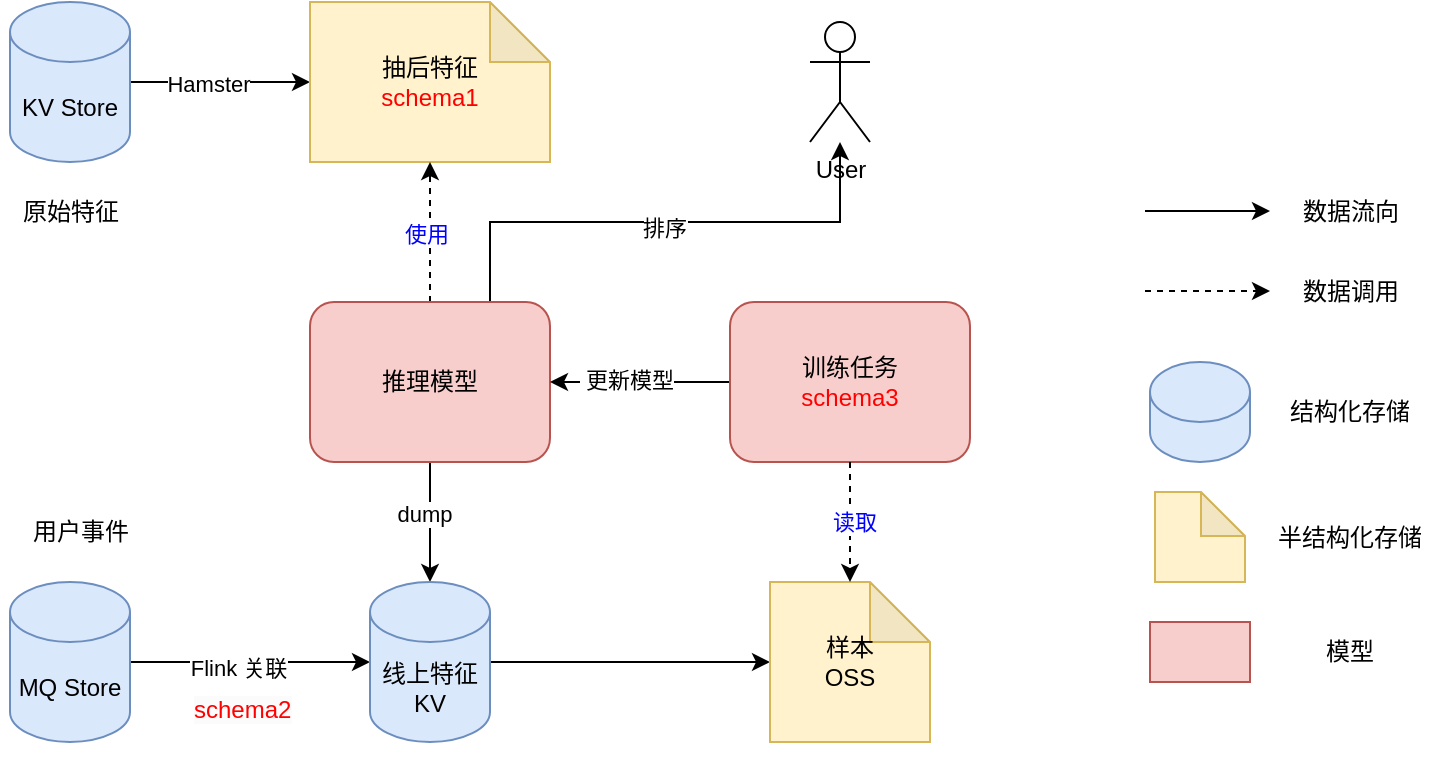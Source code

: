 <mxfile version="24.8.4">
  <diagram name="Page-1" id="qXRbhmsQQ-WjkEqmQHUM">
    <mxGraphModel dx="1026" dy="651" grid="1" gridSize="10" guides="1" tooltips="1" connect="1" arrows="1" fold="1" page="1" pageScale="1" pageWidth="850" pageHeight="1100" math="0" shadow="0">
      <root>
        <mxCell id="0" />
        <mxCell id="1" parent="0" />
        <mxCell id="yvtifQjkQSGxJQIHdGsD-57" value="" style="edgeStyle=orthogonalEdgeStyle;rounded=0;orthogonalLoop=1;jettySize=auto;html=1;" parent="1" source="yvtifQjkQSGxJQIHdGsD-2" target="yvtifQjkQSGxJQIHdGsD-6" edge="1">
          <mxGeometry relative="1" as="geometry" />
        </mxCell>
        <mxCell id="yvtifQjkQSGxJQIHdGsD-59" value="Hamster" style="edgeLabel;html=1;align=center;verticalAlign=middle;resizable=0;points=[];" parent="yvtifQjkQSGxJQIHdGsD-57" vertex="1" connectable="0">
          <mxGeometry x="-0.133" y="-1" relative="1" as="geometry">
            <mxPoint as="offset" />
          </mxGeometry>
        </mxCell>
        <mxCell id="yvtifQjkQSGxJQIHdGsD-2" value="KV Store" style="shape=cylinder3;whiteSpace=wrap;html=1;boundedLbl=1;backgroundOutline=1;size=15;fillColor=#dae8fc;strokeColor=#6c8ebf;" parent="1" vertex="1">
          <mxGeometry x="210" y="220" width="60" height="80" as="geometry" />
        </mxCell>
        <mxCell id="yvtifQjkQSGxJQIHdGsD-4" value="原始特征" style="text;html=1;align=center;verticalAlign=middle;resizable=0;points=[];autosize=1;strokeColor=none;fillColor=none;" parent="1" vertex="1">
          <mxGeometry x="205" y="310" width="70" height="30" as="geometry" />
        </mxCell>
        <mxCell id="yvtifQjkQSGxJQIHdGsD-6" value="抽后特征&lt;div&gt;&lt;font color=&quot;#ff0000&quot;&gt;schema1&lt;/font&gt;&lt;/div&gt;" style="shape=note;whiteSpace=wrap;html=1;backgroundOutline=1;darkOpacity=0.05;fillColor=#fff2cc;strokeColor=#d6b656;" parent="1" vertex="1">
          <mxGeometry x="360" y="220" width="120" height="80" as="geometry" />
        </mxCell>
        <mxCell id="yvtifQjkQSGxJQIHdGsD-13" style="edgeStyle=orthogonalEdgeStyle;rounded=0;orthogonalLoop=1;jettySize=auto;html=1;exitX=0.5;exitY=0;exitDx=0;exitDy=0;entryX=0.5;entryY=1;entryDx=0;entryDy=0;dashed=1;" parent="1" source="yvtifQjkQSGxJQIHdGsD-12" target="yvtifQjkQSGxJQIHdGsD-6" edge="1">
          <mxGeometry relative="1" as="geometry" />
        </mxCell>
        <mxCell id="yvtifQjkQSGxJQIHdGsD-14" value="&lt;font color=&quot;#0000ff&quot;&gt;使用&lt;/font&gt;" style="edgeLabel;html=1;align=center;verticalAlign=middle;resizable=0;points=[];" parent="yvtifQjkQSGxJQIHdGsD-13" vertex="1" connectable="0">
          <mxGeometry x="-0.025" y="2" relative="1" as="geometry">
            <mxPoint as="offset" />
          </mxGeometry>
        </mxCell>
        <mxCell id="yvtifQjkQSGxJQIHdGsD-17" style="edgeStyle=orthogonalEdgeStyle;rounded=0;orthogonalLoop=1;jettySize=auto;html=1;exitX=0.5;exitY=1;exitDx=0;exitDy=0;entryX=0.5;entryY=0;entryDx=0;entryDy=0;" parent="1" source="yvtifQjkQSGxJQIHdGsD-12" edge="1">
          <mxGeometry relative="1" as="geometry">
            <mxPoint x="420" y="510" as="targetPoint" />
          </mxGeometry>
        </mxCell>
        <mxCell id="yvtifQjkQSGxJQIHdGsD-39" value="dump" style="edgeLabel;html=1;align=center;verticalAlign=middle;resizable=0;points=[];" parent="yvtifQjkQSGxJQIHdGsD-17" vertex="1" connectable="0">
          <mxGeometry x="-0.16" y="-3" relative="1" as="geometry">
            <mxPoint as="offset" />
          </mxGeometry>
        </mxCell>
        <mxCell id="yvtifQjkQSGxJQIHdGsD-38" style="edgeStyle=orthogonalEdgeStyle;rounded=0;orthogonalLoop=1;jettySize=auto;html=1;exitX=0.75;exitY=0;exitDx=0;exitDy=0;" parent="1" source="yvtifQjkQSGxJQIHdGsD-12" target="yvtifQjkQSGxJQIHdGsD-27" edge="1">
          <mxGeometry relative="1" as="geometry">
            <mxPoint x="590" y="300" as="targetPoint" />
          </mxGeometry>
        </mxCell>
        <mxCell id="yvtifQjkQSGxJQIHdGsD-44" value="排序" style="edgeLabel;html=1;align=center;verticalAlign=middle;resizable=0;points=[];" parent="yvtifQjkQSGxJQIHdGsD-38" vertex="1" connectable="0">
          <mxGeometry x="-0.016" y="-2" relative="1" as="geometry">
            <mxPoint x="1" y="1" as="offset" />
          </mxGeometry>
        </mxCell>
        <mxCell id="yvtifQjkQSGxJQIHdGsD-12" value="推理模型" style="rounded=1;whiteSpace=wrap;html=1;fillColor=#f8cecc;strokeColor=#b85450;" parent="1" vertex="1">
          <mxGeometry x="360" y="370" width="120" height="80" as="geometry" />
        </mxCell>
        <mxCell id="yvtifQjkQSGxJQIHdGsD-27" value="User" style="shape=umlActor;verticalLabelPosition=bottom;verticalAlign=top;html=1;outlineConnect=0;" parent="1" vertex="1">
          <mxGeometry x="610" y="230" width="30" height="60" as="geometry" />
        </mxCell>
        <mxCell id="yvtifQjkQSGxJQIHdGsD-30" value="&lt;span style=&quot;color: rgb(255, 0, 0); font-family: Helvetica; font-size: 12px; font-style: normal; font-variant-ligatures: normal; font-variant-caps: normal; font-weight: 400; letter-spacing: normal; orphans: 2; text-align: center; text-indent: 0px; text-transform: none; widows: 2; word-spacing: 0px; -webkit-text-stroke-width: 0px; white-space: normal; background-color: rgb(251, 251, 251); text-decoration-thickness: initial; text-decoration-style: initial; text-decoration-color: initial; display: inline !important; float: none;&quot;&gt;schema2&lt;/span&gt;" style="text;whiteSpace=wrap;html=1;" parent="1" vertex="1">
          <mxGeometry x="300" y="560" width="80" height="40" as="geometry" />
        </mxCell>
        <mxCell id="yvtifQjkQSGxJQIHdGsD-37" value="" style="edgeStyle=orthogonalEdgeStyle;rounded=0;orthogonalLoop=1;jettySize=auto;html=1;" parent="1" source="yvtifQjkQSGxJQIHdGsD-32" target="yvtifQjkQSGxJQIHdGsD-12" edge="1">
          <mxGeometry relative="1" as="geometry" />
        </mxCell>
        <mxCell id="yvtifQjkQSGxJQIHdGsD-40" value="&amp;nbsp;更新模型" style="edgeLabel;html=1;align=center;verticalAlign=middle;resizable=0;points=[];" parent="yvtifQjkQSGxJQIHdGsD-37" vertex="1" connectable="0">
          <mxGeometry x="0.156" y="-1" relative="1" as="geometry">
            <mxPoint as="offset" />
          </mxGeometry>
        </mxCell>
        <mxCell id="yvtifQjkQSGxJQIHdGsD-32" value="训练任务&lt;div&gt;&lt;span style=&quot;color: rgb(255, 0, 0);&quot;&gt;schema3&lt;/span&gt;&lt;br&gt;&lt;/div&gt;" style="rounded=1;whiteSpace=wrap;html=1;fillColor=#f8cecc;strokeColor=#b85450;" parent="1" vertex="1">
          <mxGeometry x="570" y="370" width="120" height="80" as="geometry" />
        </mxCell>
        <mxCell id="yvtifQjkQSGxJQIHdGsD-56" value="" style="edgeStyle=orthogonalEdgeStyle;rounded=0;orthogonalLoop=1;jettySize=auto;html=1;" parent="1" source="yvtifQjkQSGxJQIHdGsD-47" target="yvtifQjkQSGxJQIHdGsD-49" edge="1">
          <mxGeometry relative="1" as="geometry" />
        </mxCell>
        <mxCell id="yvtifQjkQSGxJQIHdGsD-60" value="Flink 关联" style="edgeLabel;html=1;align=center;verticalAlign=middle;resizable=0;points=[];" parent="yvtifQjkQSGxJQIHdGsD-56" vertex="1" connectable="0">
          <mxGeometry x="-0.1" y="-3" relative="1" as="geometry">
            <mxPoint as="offset" />
          </mxGeometry>
        </mxCell>
        <mxCell id="yvtifQjkQSGxJQIHdGsD-47" value="MQ Store" style="shape=cylinder3;whiteSpace=wrap;html=1;boundedLbl=1;backgroundOutline=1;size=15;fillColor=#dae8fc;strokeColor=#6c8ebf;" parent="1" vertex="1">
          <mxGeometry x="210" y="510" width="60" height="80" as="geometry" />
        </mxCell>
        <mxCell id="yvtifQjkQSGxJQIHdGsD-48" value="用户事件" style="text;html=1;align=center;verticalAlign=middle;resizable=0;points=[];autosize=1;strokeColor=none;fillColor=none;" parent="1" vertex="1">
          <mxGeometry x="210" y="470" width="70" height="30" as="geometry" />
        </mxCell>
        <mxCell id="yvtifQjkQSGxJQIHdGsD-52" value="" style="edgeStyle=orthogonalEdgeStyle;rounded=0;orthogonalLoop=1;jettySize=auto;html=1;" parent="1" source="yvtifQjkQSGxJQIHdGsD-49" target="yvtifQjkQSGxJQIHdGsD-51" edge="1">
          <mxGeometry relative="1" as="geometry" />
        </mxCell>
        <mxCell id="yvtifQjkQSGxJQIHdGsD-49" value="线上特征KV" style="shape=cylinder3;whiteSpace=wrap;html=1;boundedLbl=1;backgroundOutline=1;size=15;fillColor=#dae8fc;strokeColor=#6c8ebf;" parent="1" vertex="1">
          <mxGeometry x="390" y="510" width="60" height="80" as="geometry" />
        </mxCell>
        <mxCell id="yvtifQjkQSGxJQIHdGsD-51" value="样本&lt;div&gt;OSS&lt;/div&gt;" style="shape=note;whiteSpace=wrap;html=1;backgroundOutline=1;darkOpacity=0.05;fillColor=#fff2cc;strokeColor=#d6b656;" parent="1" vertex="1">
          <mxGeometry x="590" y="510" width="80" height="80" as="geometry" />
        </mxCell>
        <mxCell id="yvtifQjkQSGxJQIHdGsD-53" style="edgeStyle=orthogonalEdgeStyle;rounded=0;orthogonalLoop=1;jettySize=auto;html=1;exitX=0.5;exitY=1;exitDx=0;exitDy=0;entryX=0.5;entryY=0;entryDx=0;entryDy=0;dashed=1;entryPerimeter=0;" parent="1" source="yvtifQjkQSGxJQIHdGsD-32" target="yvtifQjkQSGxJQIHdGsD-51" edge="1">
          <mxGeometry relative="1" as="geometry">
            <mxPoint x="430" y="380" as="sourcePoint" />
            <mxPoint x="430" y="310" as="targetPoint" />
          </mxGeometry>
        </mxCell>
        <mxCell id="yvtifQjkQSGxJQIHdGsD-54" value="&lt;font color=&quot;#0000ff&quot;&gt;读取&lt;/font&gt;" style="edgeLabel;html=1;align=center;verticalAlign=middle;resizable=0;points=[];" parent="yvtifQjkQSGxJQIHdGsD-53" vertex="1" connectable="0">
          <mxGeometry x="-0.025" y="2" relative="1" as="geometry">
            <mxPoint as="offset" />
          </mxGeometry>
        </mxCell>
        <mxCell id="ZrXXdB7reIVVKMhRh00o-4" value="结构化存储" style="text;html=1;align=center;verticalAlign=middle;whiteSpace=wrap;rounded=0;" vertex="1" parent="1">
          <mxGeometry x="840" y="410" width="80" height="30" as="geometry" />
        </mxCell>
        <mxCell id="ZrXXdB7reIVVKMhRh00o-7" value="半结构化存储" style="text;html=1;align=center;verticalAlign=middle;whiteSpace=wrap;rounded=0;" vertex="1" parent="1">
          <mxGeometry x="840" y="472.5" width="80" height="30" as="geometry" />
        </mxCell>
        <mxCell id="ZrXXdB7reIVVKMhRh00o-8" value="" style="rounded=1;whiteSpace=wrap;html=1;fillColor=#f8cecc;strokeColor=#b85450;arcSize=0;" vertex="1" parent="1">
          <mxGeometry x="780" y="530" width="50" height="30" as="geometry" />
        </mxCell>
        <mxCell id="ZrXXdB7reIVVKMhRh00o-9" value="模型" style="text;html=1;align=center;verticalAlign=middle;whiteSpace=wrap;rounded=0;" vertex="1" parent="1">
          <mxGeometry x="840" y="530" width="80" height="30" as="geometry" />
        </mxCell>
        <mxCell id="ZrXXdB7reIVVKMhRh00o-10" value="" style="shape=cylinder3;whiteSpace=wrap;html=1;boundedLbl=1;backgroundOutline=1;size=15;fillColor=#dae8fc;strokeColor=#6c8ebf;" vertex="1" parent="1">
          <mxGeometry x="780" y="400" width="50" height="50" as="geometry" />
        </mxCell>
        <mxCell id="ZrXXdB7reIVVKMhRh00o-13" value="" style="shape=note;whiteSpace=wrap;html=1;backgroundOutline=1;darkOpacity=0.05;size=22;fillColor=#fff2cc;strokeColor=#d6b656;" vertex="1" parent="1">
          <mxGeometry x="782.5" y="465" width="45" height="45" as="geometry" />
        </mxCell>
        <mxCell id="ZrXXdB7reIVVKMhRh00o-14" value="" style="endArrow=classic;html=1;rounded=0;" edge="1" parent="1">
          <mxGeometry width="50" height="50" relative="1" as="geometry">
            <mxPoint x="777.5" y="324.5" as="sourcePoint" />
            <mxPoint x="840" y="324.5" as="targetPoint" />
          </mxGeometry>
        </mxCell>
        <mxCell id="ZrXXdB7reIVVKMhRh00o-15" value="数据流向" style="text;html=1;align=center;verticalAlign=middle;resizable=0;points=[];autosize=1;strokeColor=none;fillColor=none;" vertex="1" parent="1">
          <mxGeometry x="845" y="310" width="70" height="30" as="geometry" />
        </mxCell>
        <mxCell id="ZrXXdB7reIVVKMhRh00o-18" value="" style="endArrow=classic;html=1;rounded=0;dashed=1;" edge="1" parent="1">
          <mxGeometry width="50" height="50" relative="1" as="geometry">
            <mxPoint x="777.5" y="364.5" as="sourcePoint" />
            <mxPoint x="840" y="364.5" as="targetPoint" />
          </mxGeometry>
        </mxCell>
        <mxCell id="ZrXXdB7reIVVKMhRh00o-19" value="数据调用" style="text;html=1;align=center;verticalAlign=middle;resizable=0;points=[];autosize=1;strokeColor=none;fillColor=none;" vertex="1" parent="1">
          <mxGeometry x="845" y="350" width="70" height="30" as="geometry" />
        </mxCell>
      </root>
    </mxGraphModel>
  </diagram>
</mxfile>
